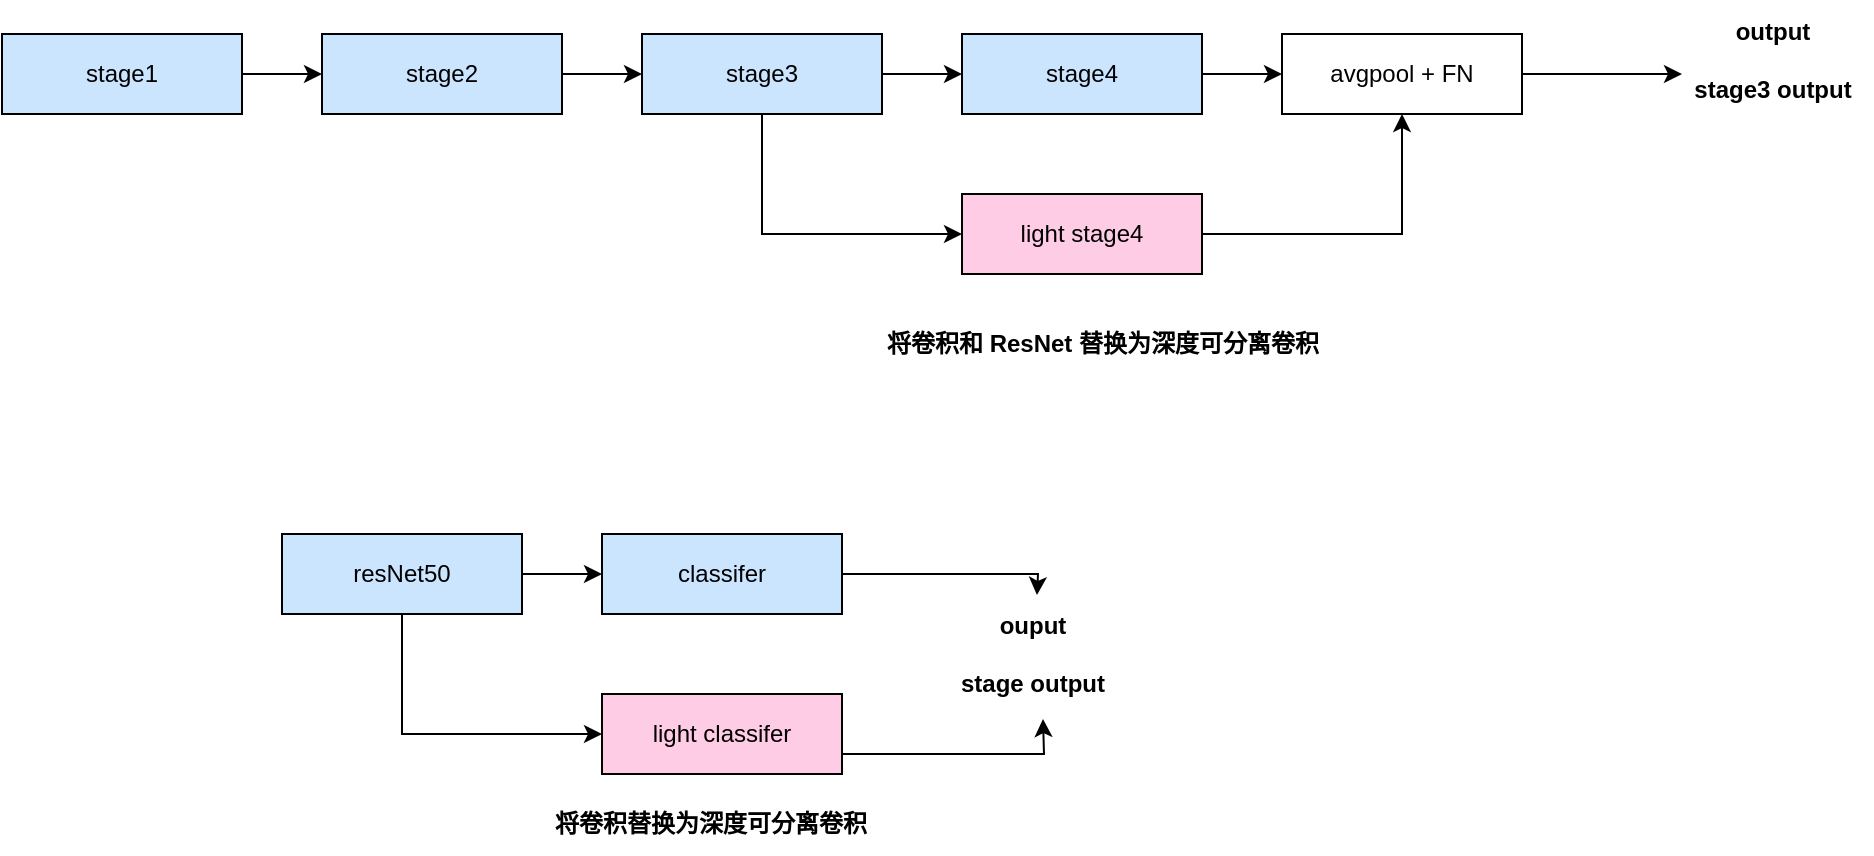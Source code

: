 <mxfile version="24.7.12">
  <diagram name="第 1 页" id="bCXTh1x4wLrAhFunBMwv">
    <mxGraphModel dx="972" dy="458" grid="1" gridSize="10" guides="1" tooltips="1" connect="1" arrows="1" fold="1" page="1" pageScale="1" pageWidth="827" pageHeight="1169" math="0" shadow="0">
      <root>
        <mxCell id="0" />
        <mxCell id="1" parent="0" />
        <mxCell id="xnQJquUQLMHmK2BM4L3x-4" value="" style="edgeStyle=orthogonalEdgeStyle;rounded=0;orthogonalLoop=1;jettySize=auto;html=1;" edge="1" parent="1" source="xnQJquUQLMHmK2BM4L3x-1" target="xnQJquUQLMHmK2BM4L3x-2">
          <mxGeometry relative="1" as="geometry" />
        </mxCell>
        <mxCell id="xnQJquUQLMHmK2BM4L3x-1" value="stage1" style="rounded=0;whiteSpace=wrap;html=1;fillColor=#CCE5FF;" vertex="1" parent="1">
          <mxGeometry x="40" y="120" width="120" height="40" as="geometry" />
        </mxCell>
        <mxCell id="xnQJquUQLMHmK2BM4L3x-5" value="" style="edgeStyle=orthogonalEdgeStyle;rounded=0;orthogonalLoop=1;jettySize=auto;html=1;" edge="1" parent="1" source="xnQJquUQLMHmK2BM4L3x-2" target="xnQJquUQLMHmK2BM4L3x-3">
          <mxGeometry relative="1" as="geometry" />
        </mxCell>
        <mxCell id="xnQJquUQLMHmK2BM4L3x-2" value="stage2" style="rounded=0;whiteSpace=wrap;html=1;fillColor=#CCE5FF;" vertex="1" parent="1">
          <mxGeometry x="200" y="120" width="120" height="40" as="geometry" />
        </mxCell>
        <mxCell id="xnQJquUQLMHmK2BM4L3x-7" value="" style="edgeStyle=orthogonalEdgeStyle;rounded=0;orthogonalLoop=1;jettySize=auto;html=1;" edge="1" parent="1" source="xnQJquUQLMHmK2BM4L3x-3" target="xnQJquUQLMHmK2BM4L3x-6">
          <mxGeometry relative="1" as="geometry" />
        </mxCell>
        <mxCell id="xnQJquUQLMHmK2BM4L3x-3" value="stage3" style="rounded=0;whiteSpace=wrap;html=1;fillColor=#CCE5FF;" vertex="1" parent="1">
          <mxGeometry x="360" y="120" width="120" height="40" as="geometry" />
        </mxCell>
        <mxCell id="xnQJquUQLMHmK2BM4L3x-9" value="" style="edgeStyle=orthogonalEdgeStyle;rounded=0;orthogonalLoop=1;jettySize=auto;html=1;" edge="1" parent="1" source="xnQJquUQLMHmK2BM4L3x-6" target="xnQJquUQLMHmK2BM4L3x-8">
          <mxGeometry relative="1" as="geometry" />
        </mxCell>
        <mxCell id="xnQJquUQLMHmK2BM4L3x-6" value="stage4" style="rounded=0;whiteSpace=wrap;html=1;fillColor=#CCE5FF;" vertex="1" parent="1">
          <mxGeometry x="520" y="120" width="120" height="40" as="geometry" />
        </mxCell>
        <mxCell id="xnQJquUQLMHmK2BM4L3x-14" value="" style="edgeStyle=orthogonalEdgeStyle;rounded=0;orthogonalLoop=1;jettySize=auto;html=1;" edge="1" parent="1" source="xnQJquUQLMHmK2BM4L3x-8">
          <mxGeometry relative="1" as="geometry">
            <mxPoint x="880" y="140" as="targetPoint" />
          </mxGeometry>
        </mxCell>
        <mxCell id="xnQJquUQLMHmK2BM4L3x-8" value="avgpool + FN" style="rounded=0;whiteSpace=wrap;html=1;" vertex="1" parent="1">
          <mxGeometry x="680" y="120" width="120" height="40" as="geometry" />
        </mxCell>
        <mxCell id="xnQJquUQLMHmK2BM4L3x-10" value="light stage4" style="rounded=0;whiteSpace=wrap;html=1;fillColor=#FFCCE6;" vertex="1" parent="1">
          <mxGeometry x="520" y="200" width="120" height="40" as="geometry" />
        </mxCell>
        <mxCell id="xnQJquUQLMHmK2BM4L3x-12" value="" style="endArrow=classic;html=1;rounded=0;exitX=1;exitY=0.5;exitDx=0;exitDy=0;entryX=0.5;entryY=1;entryDx=0;entryDy=0;" edge="1" parent="1" source="xnQJquUQLMHmK2BM4L3x-10" target="xnQJquUQLMHmK2BM4L3x-8">
          <mxGeometry width="50" height="50" relative="1" as="geometry">
            <mxPoint x="390" y="270" as="sourcePoint" />
            <mxPoint x="440" y="220" as="targetPoint" />
            <Array as="points">
              <mxPoint x="740" y="220" />
            </Array>
          </mxGeometry>
        </mxCell>
        <mxCell id="xnQJquUQLMHmK2BM4L3x-15" value="&lt;b&gt;output&lt;/b&gt;&lt;div&gt;&lt;br&gt;&lt;/div&gt;&lt;div&gt;&lt;b&gt;stage3 output&lt;/b&gt;&lt;/div&gt;" style="text;html=1;align=center;verticalAlign=middle;resizable=0;points=[];autosize=1;strokeColor=none;fillColor=none;" vertex="1" parent="1">
          <mxGeometry x="875" y="103" width="100" height="60" as="geometry" />
        </mxCell>
        <mxCell id="xnQJquUQLMHmK2BM4L3x-16" value="&lt;b&gt;将卷积和 ResNet 替换为深度可分离卷积&lt;/b&gt;" style="text;html=1;align=center;verticalAlign=middle;resizable=0;points=[];autosize=1;strokeColor=none;fillColor=none;" vertex="1" parent="1">
          <mxGeometry x="470" y="260" width="240" height="30" as="geometry" />
        </mxCell>
        <mxCell id="xnQJquUQLMHmK2BM4L3x-24" value="" style="edgeStyle=orthogonalEdgeStyle;rounded=0;orthogonalLoop=1;jettySize=auto;html=1;" edge="1" parent="1" source="xnQJquUQLMHmK2BM4L3x-17" target="xnQJquUQLMHmK2BM4L3x-18">
          <mxGeometry relative="1" as="geometry" />
        </mxCell>
        <mxCell id="xnQJquUQLMHmK2BM4L3x-17" value="resNet50" style="rounded=0;whiteSpace=wrap;html=1;fillColor=#CCE5FF;" vertex="1" parent="1">
          <mxGeometry x="180" y="370" width="120" height="40" as="geometry" />
        </mxCell>
        <mxCell id="xnQJquUQLMHmK2BM4L3x-18" value="classifer" style="rounded=0;whiteSpace=wrap;html=1;fillColor=#CCE5FF;" vertex="1" parent="1">
          <mxGeometry x="340" y="370" width="120" height="40" as="geometry" />
        </mxCell>
        <mxCell id="xnQJquUQLMHmK2BM4L3x-19" value="light classifer" style="rounded=0;whiteSpace=wrap;html=1;fillColor=#FFCCE6;" vertex="1" parent="1">
          <mxGeometry x="340" y="450" width="120" height="40" as="geometry" />
        </mxCell>
        <mxCell id="xnQJquUQLMHmK2BM4L3x-20" value="&lt;b&gt;ouput&lt;/b&gt;&lt;div&gt;&lt;b&gt;&lt;br&gt;&lt;/b&gt;&lt;/div&gt;&lt;div&gt;&lt;b&gt;stage output&lt;/b&gt;&lt;/div&gt;" style="text;html=1;align=center;verticalAlign=middle;resizable=0;points=[];autosize=1;strokeColor=none;fillColor=none;" vertex="1" parent="1">
          <mxGeometry x="505" y="400" width="100" height="60" as="geometry" />
        </mxCell>
        <mxCell id="xnQJquUQLMHmK2BM4L3x-21" value="" style="endArrow=classic;html=1;rounded=0;exitX=1;exitY=0.5;exitDx=0;exitDy=0;entryX=0.525;entryY=0.008;entryDx=0;entryDy=0;entryPerimeter=0;" edge="1" parent="1" source="xnQJquUQLMHmK2BM4L3x-18" target="xnQJquUQLMHmK2BM4L3x-20">
          <mxGeometry width="50" height="50" relative="1" as="geometry">
            <mxPoint x="340" y="320" as="sourcePoint" />
            <mxPoint x="390" y="270" as="targetPoint" />
            <Array as="points">
              <mxPoint x="558" y="390" />
            </Array>
          </mxGeometry>
        </mxCell>
        <mxCell id="xnQJquUQLMHmK2BM4L3x-22" value="" style="endArrow=classic;html=1;rounded=0;exitX=1;exitY=0.75;exitDx=0;exitDy=0;entryX=0.555;entryY=1.042;entryDx=0;entryDy=0;entryPerimeter=0;" edge="1" parent="1" source="xnQJquUQLMHmK2BM4L3x-19" target="xnQJquUQLMHmK2BM4L3x-20">
          <mxGeometry width="50" height="50" relative="1" as="geometry">
            <mxPoint x="340" y="320" as="sourcePoint" />
            <mxPoint x="390" y="270" as="targetPoint" />
            <Array as="points">
              <mxPoint x="561" y="480" />
            </Array>
          </mxGeometry>
        </mxCell>
        <mxCell id="xnQJquUQLMHmK2BM4L3x-25" value="" style="endArrow=classic;html=1;rounded=0;exitX=0.5;exitY=1;exitDx=0;exitDy=0;entryX=0;entryY=0.5;entryDx=0;entryDy=0;" edge="1" parent="1" source="xnQJquUQLMHmK2BM4L3x-3" target="xnQJquUQLMHmK2BM4L3x-10">
          <mxGeometry width="50" height="50" relative="1" as="geometry">
            <mxPoint x="460" y="270" as="sourcePoint" />
            <mxPoint x="510" y="220" as="targetPoint" />
            <Array as="points">
              <mxPoint x="420" y="220" />
            </Array>
          </mxGeometry>
        </mxCell>
        <mxCell id="xnQJquUQLMHmK2BM4L3x-26" value="" style="endArrow=classic;html=1;rounded=0;exitX=0.5;exitY=1;exitDx=0;exitDy=0;entryX=0;entryY=0.5;entryDx=0;entryDy=0;" edge="1" parent="1" source="xnQJquUQLMHmK2BM4L3x-17" target="xnQJquUQLMHmK2BM4L3x-19">
          <mxGeometry width="50" height="50" relative="1" as="geometry">
            <mxPoint x="440" y="320" as="sourcePoint" />
            <mxPoint x="490" y="270" as="targetPoint" />
            <Array as="points">
              <mxPoint x="240" y="470" />
            </Array>
          </mxGeometry>
        </mxCell>
        <mxCell id="xnQJquUQLMHmK2BM4L3x-27" value="&lt;b&gt;将卷积替换为深度可分离卷积&lt;/b&gt;" style="text;html=1;align=center;verticalAlign=middle;resizable=0;points=[];autosize=1;strokeColor=none;fillColor=none;" vertex="1" parent="1">
          <mxGeometry x="304" y="500" width="180" height="30" as="geometry" />
        </mxCell>
      </root>
    </mxGraphModel>
  </diagram>
</mxfile>
